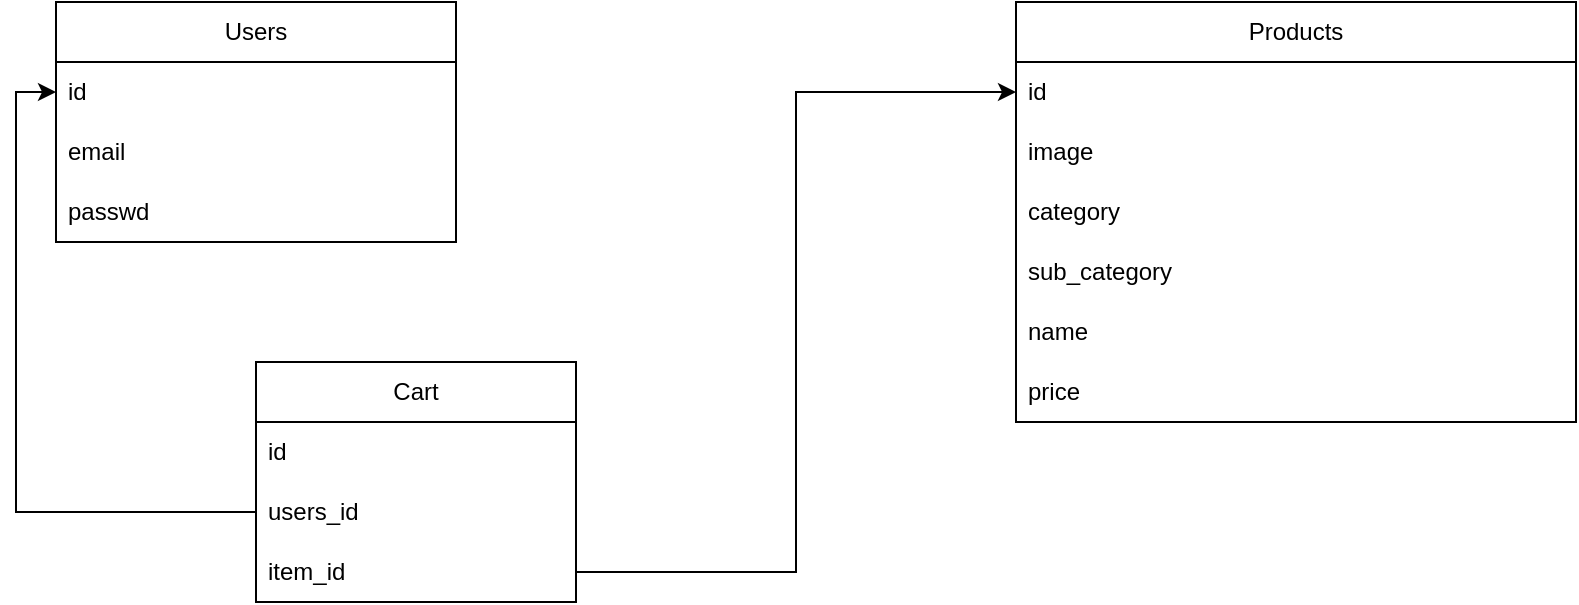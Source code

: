 <mxfile version="24.7.7">
  <diagram name="Page-1" id="1X_EMb4A-6SVEYGRtM6g">
    <mxGraphModel dx="880" dy="426" grid="1" gridSize="10" guides="1" tooltips="1" connect="1" arrows="1" fold="1" page="1" pageScale="1" pageWidth="850" pageHeight="1100" math="0" shadow="0">
      <root>
        <mxCell id="0" />
        <mxCell id="1" parent="0" />
        <mxCell id="l-wl7WgWVRqSYoRAho_n-1" value="Users" style="swimlane;fontStyle=0;childLayout=stackLayout;horizontal=1;startSize=30;horizontalStack=0;resizeParent=1;resizeParentMax=0;resizeLast=0;collapsible=1;marginBottom=0;whiteSpace=wrap;html=1;" parent="1" vertex="1">
          <mxGeometry x="40" y="40" width="200" height="120" as="geometry" />
        </mxCell>
        <mxCell id="l-wl7WgWVRqSYoRAho_n-5" value="id" style="text;strokeColor=none;fillColor=none;align=left;verticalAlign=middle;spacingLeft=4;spacingRight=4;overflow=hidden;points=[[0,0.5],[1,0.5]];portConstraint=eastwest;rotatable=0;whiteSpace=wrap;html=1;" parent="l-wl7WgWVRqSYoRAho_n-1" vertex="1">
          <mxGeometry y="30" width="200" height="30" as="geometry" />
        </mxCell>
        <mxCell id="l-wl7WgWVRqSYoRAho_n-2" value="email" style="text;strokeColor=none;fillColor=none;align=left;verticalAlign=middle;spacingLeft=4;spacingRight=4;overflow=hidden;points=[[0,0.5],[1,0.5]];portConstraint=eastwest;rotatable=0;whiteSpace=wrap;html=1;" parent="l-wl7WgWVRqSYoRAho_n-1" vertex="1">
          <mxGeometry y="60" width="200" height="30" as="geometry" />
        </mxCell>
        <mxCell id="l-wl7WgWVRqSYoRAho_n-3" value="passwd" style="text;strokeColor=none;fillColor=none;align=left;verticalAlign=middle;spacingLeft=4;spacingRight=4;overflow=hidden;points=[[0,0.5],[1,0.5]];portConstraint=eastwest;rotatable=0;whiteSpace=wrap;html=1;" parent="l-wl7WgWVRqSYoRAho_n-1" vertex="1">
          <mxGeometry y="90" width="200" height="30" as="geometry" />
        </mxCell>
        <mxCell id="l-wl7WgWVRqSYoRAho_n-6" value="Cart" style="swimlane;fontStyle=0;childLayout=stackLayout;horizontal=1;startSize=30;horizontalStack=0;resizeParent=1;resizeParentMax=0;resizeLast=0;collapsible=1;marginBottom=0;whiteSpace=wrap;html=1;" parent="1" vertex="1">
          <mxGeometry x="140" y="220" width="160" height="120" as="geometry">
            <mxRectangle x="60" y="160" width="60" height="30" as="alternateBounds" />
          </mxGeometry>
        </mxCell>
        <mxCell id="BAqswWzz44DwLVDQQPgM-1" value="id" style="text;strokeColor=none;fillColor=none;align=left;verticalAlign=middle;spacingLeft=4;spacingRight=4;overflow=hidden;points=[[0,0.5],[1,0.5]];portConstraint=eastwest;rotatable=0;whiteSpace=wrap;html=1;" vertex="1" parent="l-wl7WgWVRqSYoRAho_n-6">
          <mxGeometry y="30" width="160" height="30" as="geometry" />
        </mxCell>
        <mxCell id="l-wl7WgWVRqSYoRAho_n-7" value="users_id" style="text;strokeColor=none;fillColor=none;align=left;verticalAlign=middle;spacingLeft=4;spacingRight=4;overflow=hidden;points=[[0,0.5],[1,0.5]];portConstraint=eastwest;rotatable=0;whiteSpace=wrap;html=1;" parent="l-wl7WgWVRqSYoRAho_n-6" vertex="1">
          <mxGeometry y="60" width="160" height="30" as="geometry" />
        </mxCell>
        <mxCell id="l-wl7WgWVRqSYoRAho_n-8" value="item_id" style="text;strokeColor=none;fillColor=none;align=left;verticalAlign=middle;spacingLeft=4;spacingRight=4;overflow=hidden;points=[[0,0.5],[1,0.5]];portConstraint=eastwest;rotatable=0;whiteSpace=wrap;html=1;" parent="l-wl7WgWVRqSYoRAho_n-6" vertex="1">
          <mxGeometry y="90" width="160" height="30" as="geometry" />
        </mxCell>
        <mxCell id="l-wl7WgWVRqSYoRAho_n-11" value="Products" style="swimlane;fontStyle=0;childLayout=stackLayout;horizontal=1;startSize=30;horizontalStack=0;resizeParent=1;resizeParentMax=0;resizeLast=0;collapsible=1;marginBottom=0;whiteSpace=wrap;html=1;" parent="1" vertex="1">
          <mxGeometry x="520" y="40" width="280" height="210" as="geometry">
            <mxRectangle x="520" y="40" width="90" height="30" as="alternateBounds" />
          </mxGeometry>
        </mxCell>
        <mxCell id="l-wl7WgWVRqSYoRAho_n-12" value="id" style="text;strokeColor=none;fillColor=none;align=left;verticalAlign=middle;spacingLeft=4;spacingRight=4;overflow=hidden;points=[[0,0.5],[1,0.5]];portConstraint=eastwest;rotatable=0;whiteSpace=wrap;html=1;" parent="l-wl7WgWVRqSYoRAho_n-11" vertex="1">
          <mxGeometry y="30" width="280" height="30" as="geometry" />
        </mxCell>
        <mxCell id="l-wl7WgWVRqSYoRAho_n-13" value="image" style="text;strokeColor=none;fillColor=none;align=left;verticalAlign=middle;spacingLeft=4;spacingRight=4;overflow=hidden;points=[[0,0.5],[1,0.5]];portConstraint=eastwest;rotatable=0;whiteSpace=wrap;html=1;" parent="l-wl7WgWVRqSYoRAho_n-11" vertex="1">
          <mxGeometry y="60" width="280" height="30" as="geometry" />
        </mxCell>
        <mxCell id="l-wl7WgWVRqSYoRAho_n-14" value="category" style="text;strokeColor=none;fillColor=none;align=left;verticalAlign=middle;spacingLeft=4;spacingRight=4;overflow=hidden;points=[[0,0.5],[1,0.5]];portConstraint=eastwest;rotatable=0;whiteSpace=wrap;html=1;" parent="l-wl7WgWVRqSYoRAho_n-11" vertex="1">
          <mxGeometry y="90" width="280" height="30" as="geometry" />
        </mxCell>
        <mxCell id="l-wl7WgWVRqSYoRAho_n-16" value="sub_category" style="text;strokeColor=none;fillColor=none;align=left;verticalAlign=middle;spacingLeft=4;spacingRight=4;overflow=hidden;points=[[0,0.5],[1,0.5]];portConstraint=eastwest;rotatable=0;whiteSpace=wrap;html=1;" parent="l-wl7WgWVRqSYoRAho_n-11" vertex="1">
          <mxGeometry y="120" width="280" height="30" as="geometry" />
        </mxCell>
        <mxCell id="l-wl7WgWVRqSYoRAho_n-17" value="name" style="text;strokeColor=none;fillColor=none;align=left;verticalAlign=middle;spacingLeft=4;spacingRight=4;overflow=hidden;points=[[0,0.5],[1,0.5]];portConstraint=eastwest;rotatable=0;whiteSpace=wrap;html=1;" parent="l-wl7WgWVRqSYoRAho_n-11" vertex="1">
          <mxGeometry y="150" width="280" height="30" as="geometry" />
        </mxCell>
        <mxCell id="l-wl7WgWVRqSYoRAho_n-18" value="price" style="text;strokeColor=none;fillColor=none;align=left;verticalAlign=middle;spacingLeft=4;spacingRight=4;overflow=hidden;points=[[0,0.5],[1,0.5]];portConstraint=eastwest;rotatable=0;whiteSpace=wrap;html=1;" parent="l-wl7WgWVRqSYoRAho_n-11" vertex="1">
          <mxGeometry y="180" width="280" height="30" as="geometry" />
        </mxCell>
        <mxCell id="BAqswWzz44DwLVDQQPgM-2" style="edgeStyle=orthogonalEdgeStyle;rounded=0;orthogonalLoop=1;jettySize=auto;html=1;exitX=1;exitY=0.5;exitDx=0;exitDy=0;entryX=0;entryY=0.5;entryDx=0;entryDy=0;" edge="1" parent="1" source="l-wl7WgWVRqSYoRAho_n-8" target="l-wl7WgWVRqSYoRAho_n-12">
          <mxGeometry relative="1" as="geometry" />
        </mxCell>
        <mxCell id="BAqswWzz44DwLVDQQPgM-4" style="edgeStyle=orthogonalEdgeStyle;rounded=0;orthogonalLoop=1;jettySize=auto;html=1;exitX=0;exitY=0.5;exitDx=0;exitDy=0;entryX=0;entryY=0.5;entryDx=0;entryDy=0;" edge="1" parent="1" source="l-wl7WgWVRqSYoRAho_n-7" target="l-wl7WgWVRqSYoRAho_n-5">
          <mxGeometry relative="1" as="geometry" />
        </mxCell>
      </root>
    </mxGraphModel>
  </diagram>
</mxfile>
